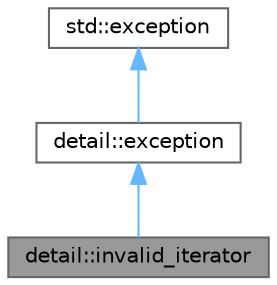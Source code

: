 digraph "detail::invalid_iterator"
{
 // LATEX_PDF_SIZE
  bgcolor="transparent";
  edge [fontname=Helvetica,fontsize=10,labelfontname=Helvetica,labelfontsize=10];
  node [fontname=Helvetica,fontsize=10,shape=box,height=0.2,width=0.4];
  Node1 [id="Node000001",label="detail::invalid_iterator",height=0.2,width=0.4,color="gray40", fillcolor="grey60", style="filled", fontcolor="black",tooltip="exception indicating errors with iterators"];
  Node2 -> Node1 [id="edge3_Node000001_Node000002",dir="back",color="steelblue1",style="solid",tooltip=" "];
  Node2 [id="Node000002",label="detail::exception",height=0.2,width=0.4,color="gray40", fillcolor="white", style="filled",URL="$classdetail_1_1exception.html",tooltip="general exception of the basic_json class"];
  Node3 -> Node2 [id="edge4_Node000002_Node000003",dir="back",color="steelblue1",style="solid",tooltip=" "];
  Node3 [id="Node000003",label="std::exception",height=0.2,width=0.4,color="gray40", fillcolor="white", style="filled",tooltip=" "];
}
